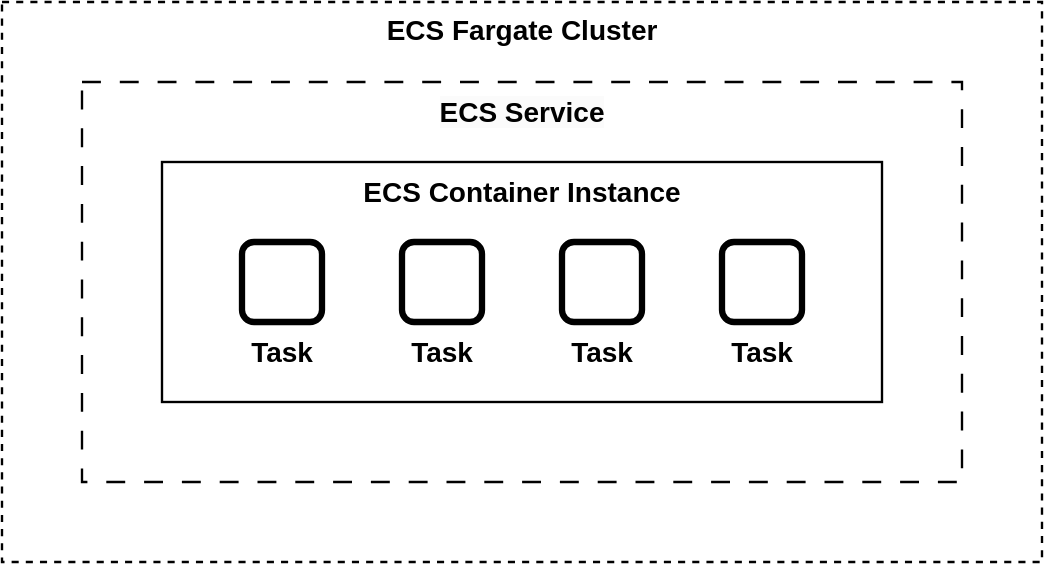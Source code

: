 <mxfile version="24.7.17">
  <diagram name="Page-1" id="R_CbZ2hIV8ocycgOnomv">
    <mxGraphModel dx="1088" dy="1376" grid="1" gridSize="10" guides="1" tooltips="1" connect="1" arrows="1" fold="1" page="1" pageScale="1" pageWidth="1000" pageHeight="1000" math="0" shadow="0">
      <root>
        <mxCell id="0" />
        <mxCell id="1" parent="0" />
        <mxCell id="rnEuQdMATz-5SOlpjBVA-1" value="ECS Fargate Cluster" style="rounded=0;whiteSpace=wrap;html=1;fillColor=none;dashed=1;strokeWidth=1.181;fontStyle=1;fontSize=14;verticalAlign=top;spacing=1.968;" vertex="1" parent="1">
          <mxGeometry x="40" y="40" width="520" height="280" as="geometry" />
        </mxCell>
        <mxCell id="rnEuQdMATz-5SOlpjBVA-2" value="&lt;span style=&quot;color: rgb(0, 0, 0); font-family: Helvetica; font-size: 14px; font-style: normal; font-variant-ligatures: normal; font-variant-caps: normal; font-weight: 700; letter-spacing: normal; orphans: 2; text-align: center; text-indent: 0px; text-transform: none; widows: 2; word-spacing: 0px; -webkit-text-stroke-width: 0px; white-space: normal; background-color: rgb(251, 251, 251); text-decoration-thickness: initial; text-decoration-style: initial; text-decoration-color: initial; float: none; display: inline !important;&quot;&gt;ECS Service&lt;/span&gt;&lt;div style=&quot;font-size: 14px;&quot;&gt;&lt;br style=&quot;font-size: 14px;&quot;&gt;&lt;/div&gt;" style="rounded=0;whiteSpace=wrap;html=1;strokeWidth=1.181;verticalAlign=top;fontSize=14;dashed=1;dashPattern=8 8;fillColor=none;" vertex="1" parent="1">
          <mxGeometry x="80" y="80" width="440" height="200" as="geometry" />
        </mxCell>
        <mxCell id="rnEuQdMATz-5SOlpjBVA-3" value="&lt;div style=&quot;font-size: 14px;&quot;&gt;&lt;b&gt;ECS Container Instance&lt;/b&gt;&lt;/div&gt;" style="rounded=0;whiteSpace=wrap;html=1;strokeWidth=1.181;verticalAlign=top;fontSize=14;fillColor=none;" vertex="1" parent="1">
          <mxGeometry x="120" y="120" width="360" height="120" as="geometry" />
        </mxCell>
        <mxCell id="rnEuQdMATz-5SOlpjBVA-5" value="" style="group" vertex="1" connectable="0" parent="1">
          <mxGeometry x="160" y="160" width="40" height="70" as="geometry" />
        </mxCell>
        <mxCell id="rnEuQdMATz-5SOlpjBVA-6" value="" style="rounded=1;whiteSpace=wrap;html=1;strokeWidth=3.15;" vertex="1" parent="rnEuQdMATz-5SOlpjBVA-5">
          <mxGeometry width="40" height="40" as="geometry" />
        </mxCell>
        <mxCell id="rnEuQdMATz-5SOlpjBVA-7" value="Task" style="text;html=1;align=center;verticalAlign=middle;whiteSpace=wrap;rounded=0;fontStyle=1;fontSize=14;" vertex="1" parent="rnEuQdMATz-5SOlpjBVA-5">
          <mxGeometry y="40" width="40" height="30" as="geometry" />
        </mxCell>
        <mxCell id="rnEuQdMATz-5SOlpjBVA-8" value="" style="group" vertex="1" connectable="0" parent="1">
          <mxGeometry x="240" y="160" width="40" height="70" as="geometry" />
        </mxCell>
        <mxCell id="rnEuQdMATz-5SOlpjBVA-9" value="" style="rounded=1;whiteSpace=wrap;html=1;strokeWidth=3.15;" vertex="1" parent="rnEuQdMATz-5SOlpjBVA-8">
          <mxGeometry width="40" height="40" as="geometry" />
        </mxCell>
        <mxCell id="rnEuQdMATz-5SOlpjBVA-10" value="Task" style="text;html=1;align=center;verticalAlign=middle;whiteSpace=wrap;rounded=0;fontStyle=1;fontSize=14;" vertex="1" parent="rnEuQdMATz-5SOlpjBVA-8">
          <mxGeometry y="40" width="40" height="30" as="geometry" />
        </mxCell>
        <mxCell id="rnEuQdMATz-5SOlpjBVA-11" value="" style="group" vertex="1" connectable="0" parent="1">
          <mxGeometry x="320" y="160" width="40" height="70" as="geometry" />
        </mxCell>
        <mxCell id="rnEuQdMATz-5SOlpjBVA-12" value="" style="rounded=1;whiteSpace=wrap;html=1;strokeWidth=3.15;" vertex="1" parent="rnEuQdMATz-5SOlpjBVA-11">
          <mxGeometry width="40" height="40" as="geometry" />
        </mxCell>
        <mxCell id="rnEuQdMATz-5SOlpjBVA-13" value="Task" style="text;html=1;align=center;verticalAlign=middle;whiteSpace=wrap;rounded=0;fontStyle=1;fontSize=14;" vertex="1" parent="rnEuQdMATz-5SOlpjBVA-11">
          <mxGeometry y="40" width="40" height="30" as="geometry" />
        </mxCell>
        <mxCell id="rnEuQdMATz-5SOlpjBVA-14" value="" style="group" vertex="1" connectable="0" parent="1">
          <mxGeometry x="400" y="160" width="40" height="70" as="geometry" />
        </mxCell>
        <mxCell id="rnEuQdMATz-5SOlpjBVA-15" value="" style="rounded=1;whiteSpace=wrap;html=1;strokeWidth=3.15;" vertex="1" parent="rnEuQdMATz-5SOlpjBVA-14">
          <mxGeometry width="40" height="40" as="geometry" />
        </mxCell>
        <mxCell id="rnEuQdMATz-5SOlpjBVA-16" value="Task" style="text;html=1;align=center;verticalAlign=middle;whiteSpace=wrap;rounded=0;fontStyle=1;fontSize=14;" vertex="1" parent="rnEuQdMATz-5SOlpjBVA-14">
          <mxGeometry y="40" width="40" height="30" as="geometry" />
        </mxCell>
      </root>
    </mxGraphModel>
  </diagram>
</mxfile>
